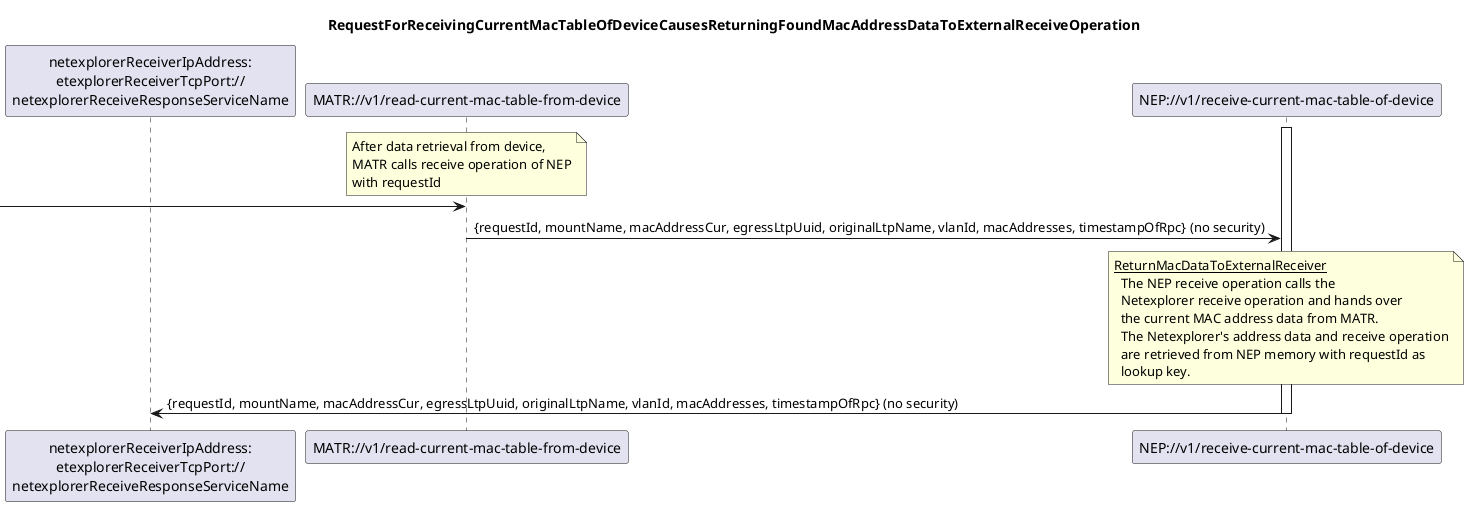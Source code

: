 @startuml 003_ReceiveCurrentMacTableOfDevice
skinparam responseMessageBelowArrow true

title 
  RequestForReceivingCurrentMacTableOfDeviceCausesReturningFoundMacAddressDataToExternalReceiveOperation
end title


participant "netexplorerReceiverIpAddress:\netexplorerReceiverTcpPort://\nnetexplorerReceiveResponseServiceName" as receiver
participant "MATR://v1/read-current-mac-table-from-device" as matr
participant "NEP://v1/receive-current-mac-table-of-device" as nep

activate nep

note over matr
  After data retrieval from device, 
  MATR calls receive operation of NEP
  with requestId
end note
[-> matr
matr -> nep: {requestId, mountName, macAddressCur, egressLtpUuid, originalLtpName, vlanId, macAddresses, timestampOfRpc} (no security)

  
note over nep
  <u>ReturnMacDataToExternalReceiver</u>
    The NEP receive operation calls the 
    Netexplorer receive operation and hands over
    the current MAC address data from MATR.
    The Netexplorer's address data and receive operation
    are retrieved from NEP memory with requestId as 
    lookup key.
end note
nep -> receiver: {requestId, mountName, macAddressCur, egressLtpUuid, originalLtpName, vlanId, macAddresses, timestampOfRpc} (no security)


deactivate nep


@enduml